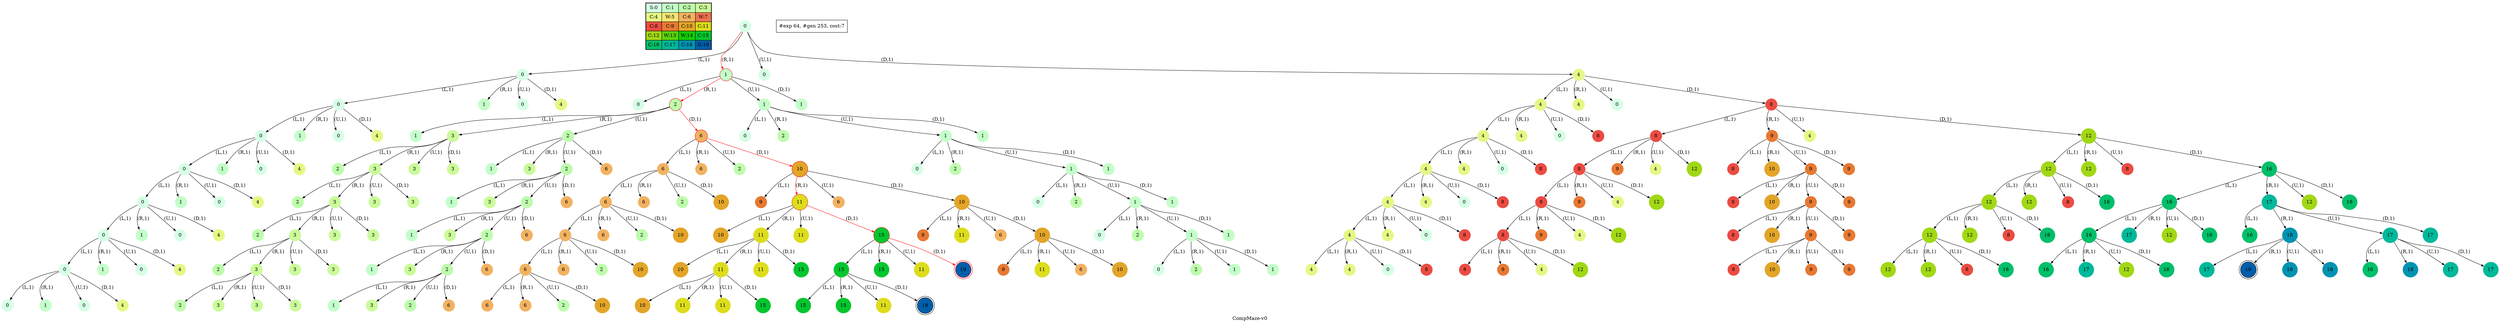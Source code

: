 digraph CompMaze { label="CompMaze-v0"
subgraph MAP {label=Map;map [shape=plaintext label=<<table border="1" cellpadding="5" cellspacing="0" cellborder="1"><tr><td bgcolor="0.39803922 0.15947579 0.99679532 1.        ">S:0</td><td bgcolor="0.35098039 0.23194764 0.99315867 1.        ">C:1</td><td bgcolor="0.29607843 0.31486959 0.98720184 1.        ">C:2</td><td bgcolor="0.24901961 0.38410575 0.98063477 1.        ">C:3</td></tr><tr><td bgcolor="0.19411765 0.46220388 0.97128103 1.        ">C:4</td><td bgcolor="0.14705882 0.52643216 0.96182564 1.        ">W:5</td><td bgcolor="0.09215686 0.59770746 0.94913494 1.        ">C:6</td><td bgcolor="0.0372549  0.66454018 0.93467977 1.        ">W:7</td></tr><tr><td bgcolor="0.00980392 0.71791192 0.92090552 1.        ">C:8</td><td bgcolor="0.06470588 0.77520398 0.9032472  1.        ">C:9</td><td bgcolor="0.11176471 0.81974048 0.88677369 1.        ">C:10</td><td bgcolor="0.16666667 0.8660254  0.8660254  1.        ">C:11</td></tr><tr><td bgcolor="0.21372549 0.9005867  0.84695821 1.        ">C:12</td><td bgcolor="0.26862745 0.93467977 0.82325295 1.        ">W:13</td><td bgcolor="0.32352941 0.96182564 0.79801723 1.        ">W:14</td><td bgcolor="0.37058824 0.97940977 0.77520398 1.        ">C:15</td></tr><tr><td bgcolor="0.4254902  0.99315867 0.74725253 1.        ">C:16</td><td bgcolor="0.47254902 0.99907048 0.72218645 1.        ">C:17</td><td bgcolor="0.52745098 0.99907048 0.69169844 1.        ">C:18</td><td bgcolor="0.5745098  0.99315867 0.66454018 1.        ">G:19</td></tr></table>>]} 
nodesep=1 ranksep=0.5 node [shape=circle] edge [arrowsize=0.7] 
"0_0" [label=0 style=filled color=white  fillcolor="0.39803922 0.15947579 0.99679532 1.        "]; 
"0_0.0-0" [label=0 style=filled color=white  fillcolor="0.39803922 0.15947579 0.99679532 1.        "];  "0_0" -> "0_0.0-0" [label="(L,1)" ]; 
"0_0.1-1" [label=1 style=filled color=white  fillcolor="0.35098039 0.23194764 0.99315867 1.        "color=red ];   "0_0" -> "0_0.1-1" [label="(R,1)" color=red ];  
"0_0.0-2" [label=0 style=filled color=white  fillcolor="0.39803922 0.15947579 0.99679532 1.        "];  "0_0" -> "0_0.0-2" [label="(U,1)" ]; 
"0_0.4-3" [label=4 style=filled color=white  fillcolor="0.19411765 0.46220388 0.97128103 1.        "];  "0_0" -> "0_0.4-3" [label="(D,1)" ]; 
"0_0.0.0-0" [label=0 style=filled color=white  fillcolor="0.39803922 0.15947579 0.99679532 1.        "];  "0_0.0-0" -> "0_0.0.0-0" [label="(L,1)" ]; 
"0_0.0.1-1" [label=1 style=filled color=white  fillcolor="0.35098039 0.23194764 0.99315867 1.        "];  "0_0.0-0" -> "0_0.0.1-1" [label="(R,1)" ]; 
"0_0.0.0-2" [label=0 style=filled color=white  fillcolor="0.39803922 0.15947579 0.99679532 1.        "];  "0_0.0-0" -> "0_0.0.0-2" [label="(U,1)" ]; 
"0_0.0.4-3" [label=4 style=filled color=white  fillcolor="0.19411765 0.46220388 0.97128103 1.        "];  "0_0.0-0" -> "0_0.0.4-3" [label="(D,1)" ]; 
"0_0.1.0-0" [label=0 style=filled color=white  fillcolor="0.39803922 0.15947579 0.99679532 1.        "];  "0_0.1-1" -> "0_0.1.0-0" [label="(L,1)" ]; 
"0_0.1.2-1" [label=2 style=filled color=white  fillcolor="0.29607843 0.31486959 0.98720184 1.        "color=red ];   "0_0.1-1" -> "0_0.1.2-1" [label="(R,1)" color=red ];  
"0_0.1.1-2" [label=1 style=filled color=white  fillcolor="0.35098039 0.23194764 0.99315867 1.        "];  "0_0.1-1" -> "0_0.1.1-2" [label="(U,1)" ]; 
"0_0.1.1-3" [label=1 style=filled color=white  fillcolor="0.35098039 0.23194764 0.99315867 1.        "];  "0_0.1-1" -> "0_0.1.1-3" [label="(D,1)" ]; 
"0_0.4.4-0" [label=4 style=filled color=white  fillcolor="0.19411765 0.46220388 0.97128103 1.        "];  "0_0.4-3" -> "0_0.4.4-0" [label="(L,1)" ]; 
"0_0.4.4-1" [label=4 style=filled color=white  fillcolor="0.19411765 0.46220388 0.97128103 1.        "];  "0_0.4-3" -> "0_0.4.4-1" [label="(R,1)" ]; 
"0_0.4.0-2" [label=0 style=filled color=white  fillcolor="0.39803922 0.15947579 0.99679532 1.        "];  "0_0.4-3" -> "0_0.4.0-2" [label="(U,1)" ]; 
"0_0.4.8-3" [label=8 style=filled color=white  fillcolor="0.00980392 0.71791192 0.92090552 1.        "];  "0_0.4-3" -> "0_0.4.8-3" [label="(D,1)" ]; 
"0_0.0.0.0-0" [label=0 style=filled color=white  fillcolor="0.39803922 0.15947579 0.99679532 1.        "];  "0_0.0.0-0" -> "0_0.0.0.0-0" [label="(L,1)" ]; 
"0_0.0.0.1-1" [label=1 style=filled color=white  fillcolor="0.35098039 0.23194764 0.99315867 1.        "];  "0_0.0.0-0" -> "0_0.0.0.1-1" [label="(R,1)" ]; 
"0_0.0.0.0-2" [label=0 style=filled color=white  fillcolor="0.39803922 0.15947579 0.99679532 1.        "];  "0_0.0.0-0" -> "0_0.0.0.0-2" [label="(U,1)" ]; 
"0_0.0.0.4-3" [label=4 style=filled color=white  fillcolor="0.19411765 0.46220388 0.97128103 1.        "];  "0_0.0.0-0" -> "0_0.0.0.4-3" [label="(D,1)" ]; 
"0_0.1.2.1-0" [label=1 style=filled color=white  fillcolor="0.35098039 0.23194764 0.99315867 1.        "];  "0_0.1.2-1" -> "0_0.1.2.1-0" [label="(L,1)" ]; 
"0_0.1.2.3-1" [label=3 style=filled color=white  fillcolor="0.24901961 0.38410575 0.98063477 1.        "];  "0_0.1.2-1" -> "0_0.1.2.3-1" [label="(R,1)" ]; 
"0_0.1.2.2-2" [label=2 style=filled color=white  fillcolor="0.29607843 0.31486959 0.98720184 1.        "];  "0_0.1.2-1" -> "0_0.1.2.2-2" [label="(U,1)" ]; 
"0_0.1.2.6-3" [label=6 style=filled color=white  fillcolor="0.09215686 0.59770746 0.94913494 1.        "color=red ];   "0_0.1.2-1" -> "0_0.1.2.6-3" [label="(D,1)" color=red ];  
"0_0.1.1.0-0" [label=0 style=filled color=white  fillcolor="0.39803922 0.15947579 0.99679532 1.        "];  "0_0.1.1-2" -> "0_0.1.1.0-0" [label="(L,1)" ]; 
"0_0.1.1.2-1" [label=2 style=filled color=white  fillcolor="0.29607843 0.31486959 0.98720184 1.        "];  "0_0.1.1-2" -> "0_0.1.1.2-1" [label="(R,1)" ]; 
"0_0.1.1.1-2" [label=1 style=filled color=white  fillcolor="0.35098039 0.23194764 0.99315867 1.        "];  "0_0.1.1-2" -> "0_0.1.1.1-2" [label="(U,1)" ]; 
"0_0.1.1.1-3" [label=1 style=filled color=white  fillcolor="0.35098039 0.23194764 0.99315867 1.        "];  "0_0.1.1-2" -> "0_0.1.1.1-3" [label="(D,1)" ]; 
"0_0.4.4.4-0" [label=4 style=filled color=white  fillcolor="0.19411765 0.46220388 0.97128103 1.        "];  "0_0.4.4-0" -> "0_0.4.4.4-0" [label="(L,1)" ]; 
"0_0.4.4.4-1" [label=4 style=filled color=white  fillcolor="0.19411765 0.46220388 0.97128103 1.        "];  "0_0.4.4-0" -> "0_0.4.4.4-1" [label="(R,1)" ]; 
"0_0.4.4.0-2" [label=0 style=filled color=white  fillcolor="0.39803922 0.15947579 0.99679532 1.        "];  "0_0.4.4-0" -> "0_0.4.4.0-2" [label="(U,1)" ]; 
"0_0.4.4.8-3" [label=8 style=filled color=white  fillcolor="0.00980392 0.71791192 0.92090552 1.        "];  "0_0.4.4-0" -> "0_0.4.4.8-3" [label="(D,1)" ]; 
"0_0.4.8.8-0" [label=8 style=filled color=white  fillcolor="0.00980392 0.71791192 0.92090552 1.        "];  "0_0.4.8-3" -> "0_0.4.8.8-0" [label="(L,1)" ]; 
"0_0.4.8.9-1" [label=9 style=filled color=white  fillcolor="0.06470588 0.77520398 0.9032472  1.        "];  "0_0.4.8-3" -> "0_0.4.8.9-1" [label="(R,1)" ]; 
"0_0.4.8.4-2" [label=4 style=filled color=white  fillcolor="0.19411765 0.46220388 0.97128103 1.        "];  "0_0.4.8-3" -> "0_0.4.8.4-2" [label="(U,1)" ]; 
"0_0.4.8.12-3" [label=12 style=filled color=white  fillcolor="0.21372549 0.9005867  0.84695821 1.        "];  "0_0.4.8-3" -> "0_0.4.8.12-3" [label="(D,1)" ]; 
"0_0.0.0.0.0-0" [label=0 style=filled color=white  fillcolor="0.39803922 0.15947579 0.99679532 1.        "];  "0_0.0.0.0-0" -> "0_0.0.0.0.0-0" [label="(L,1)" ]; 
"0_0.0.0.0.1-1" [label=1 style=filled color=white  fillcolor="0.35098039 0.23194764 0.99315867 1.        "];  "0_0.0.0.0-0" -> "0_0.0.0.0.1-1" [label="(R,1)" ]; 
"0_0.0.0.0.0-2" [label=0 style=filled color=white  fillcolor="0.39803922 0.15947579 0.99679532 1.        "];  "0_0.0.0.0-0" -> "0_0.0.0.0.0-2" [label="(U,1)" ]; 
"0_0.0.0.0.4-3" [label=4 style=filled color=white  fillcolor="0.19411765 0.46220388 0.97128103 1.        "];  "0_0.0.0.0-0" -> "0_0.0.0.0.4-3" [label="(D,1)" ]; 
"0_0.1.2.3.2-0" [label=2 style=filled color=white  fillcolor="0.29607843 0.31486959 0.98720184 1.        "];  "0_0.1.2.3-1" -> "0_0.1.2.3.2-0" [label="(L,1)" ]; 
"0_0.1.2.3.3-1" [label=3 style=filled color=white  fillcolor="0.24901961 0.38410575 0.98063477 1.        "];  "0_0.1.2.3-1" -> "0_0.1.2.3.3-1" [label="(R,1)" ]; 
"0_0.1.2.3.3-2" [label=3 style=filled color=white  fillcolor="0.24901961 0.38410575 0.98063477 1.        "];  "0_0.1.2.3-1" -> "0_0.1.2.3.3-2" [label="(U,1)" ]; 
"0_0.1.2.3.3-3" [label=3 style=filled color=white  fillcolor="0.24901961 0.38410575 0.98063477 1.        "];  "0_0.1.2.3-1" -> "0_0.1.2.3.3-3" [label="(D,1)" ]; 
"0_0.1.2.2.1-0" [label=1 style=filled color=white  fillcolor="0.35098039 0.23194764 0.99315867 1.        "];  "0_0.1.2.2-2" -> "0_0.1.2.2.1-0" [label="(L,1)" ]; 
"0_0.1.2.2.3-1" [label=3 style=filled color=white  fillcolor="0.24901961 0.38410575 0.98063477 1.        "];  "0_0.1.2.2-2" -> "0_0.1.2.2.3-1" [label="(R,1)" ]; 
"0_0.1.2.2.2-2" [label=2 style=filled color=white  fillcolor="0.29607843 0.31486959 0.98720184 1.        "];  "0_0.1.2.2-2" -> "0_0.1.2.2.2-2" [label="(U,1)" ]; 
"0_0.1.2.2.6-3" [label=6 style=filled color=white  fillcolor="0.09215686 0.59770746 0.94913494 1.        "];  "0_0.1.2.2-2" -> "0_0.1.2.2.6-3" [label="(D,1)" ]; 
"0_0.1.2.6.6-0" [label=6 style=filled color=white  fillcolor="0.09215686 0.59770746 0.94913494 1.        "];  "0_0.1.2.6-3" -> "0_0.1.2.6.6-0" [label="(L,1)" ]; 
"0_0.1.2.6.6-1" [label=6 style=filled color=white  fillcolor="0.09215686 0.59770746 0.94913494 1.        "];  "0_0.1.2.6-3" -> "0_0.1.2.6.6-1" [label="(R,1)" ]; 
"0_0.1.2.6.2-2" [label=2 style=filled color=white  fillcolor="0.29607843 0.31486959 0.98720184 1.        "];  "0_0.1.2.6-3" -> "0_0.1.2.6.2-2" [label="(U,1)" ]; 
"0_0.1.2.6.10-3" [label=10 style=filled color=white  fillcolor="0.11176471 0.81974048 0.88677369 1.        "color=red ];   "0_0.1.2.6-3" -> "0_0.1.2.6.10-3" [label="(D,1)" color=red ];  
"0_0.1.1.1.0-0" [label=0 style=filled color=white  fillcolor="0.39803922 0.15947579 0.99679532 1.        "];  "0_0.1.1.1-2" -> "0_0.1.1.1.0-0" [label="(L,1)" ]; 
"0_0.1.1.1.2-1" [label=2 style=filled color=white  fillcolor="0.29607843 0.31486959 0.98720184 1.        "];  "0_0.1.1.1-2" -> "0_0.1.1.1.2-1" [label="(R,1)" ]; 
"0_0.1.1.1.1-2" [label=1 style=filled color=white  fillcolor="0.35098039 0.23194764 0.99315867 1.        "];  "0_0.1.1.1-2" -> "0_0.1.1.1.1-2" [label="(U,1)" ]; 
"0_0.1.1.1.1-3" [label=1 style=filled color=white  fillcolor="0.35098039 0.23194764 0.99315867 1.        "];  "0_0.1.1.1-2" -> "0_0.1.1.1.1-3" [label="(D,1)" ]; 
"0_0.4.4.4.4-0" [label=4 style=filled color=white  fillcolor="0.19411765 0.46220388 0.97128103 1.        "];  "0_0.4.4.4-0" -> "0_0.4.4.4.4-0" [label="(L,1)" ]; 
"0_0.4.4.4.4-1" [label=4 style=filled color=white  fillcolor="0.19411765 0.46220388 0.97128103 1.        "];  "0_0.4.4.4-0" -> "0_0.4.4.4.4-1" [label="(R,1)" ]; 
"0_0.4.4.4.0-2" [label=0 style=filled color=white  fillcolor="0.39803922 0.15947579 0.99679532 1.        "];  "0_0.4.4.4-0" -> "0_0.4.4.4.0-2" [label="(U,1)" ]; 
"0_0.4.4.4.8-3" [label=8 style=filled color=white  fillcolor="0.00980392 0.71791192 0.92090552 1.        "];  "0_0.4.4.4-0" -> "0_0.4.4.4.8-3" [label="(D,1)" ]; 
"0_0.4.8.8.8-0" [label=8 style=filled color=white  fillcolor="0.00980392 0.71791192 0.92090552 1.        "];  "0_0.4.8.8-0" -> "0_0.4.8.8.8-0" [label="(L,1)" ]; 
"0_0.4.8.8.9-1" [label=9 style=filled color=white  fillcolor="0.06470588 0.77520398 0.9032472  1.        "];  "0_0.4.8.8-0" -> "0_0.4.8.8.9-1" [label="(R,1)" ]; 
"0_0.4.8.8.4-2" [label=4 style=filled color=white  fillcolor="0.19411765 0.46220388 0.97128103 1.        "];  "0_0.4.8.8-0" -> "0_0.4.8.8.4-2" [label="(U,1)" ]; 
"0_0.4.8.8.12-3" [label=12 style=filled color=white  fillcolor="0.21372549 0.9005867  0.84695821 1.        "];  "0_0.4.8.8-0" -> "0_0.4.8.8.12-3" [label="(D,1)" ]; 
"0_0.4.8.9.8-0" [label=8 style=filled color=white  fillcolor="0.00980392 0.71791192 0.92090552 1.        "];  "0_0.4.8.9-1" -> "0_0.4.8.9.8-0" [label="(L,1)" ]; 
"0_0.4.8.9.10-1" [label=10 style=filled color=white  fillcolor="0.11176471 0.81974048 0.88677369 1.        "];  "0_0.4.8.9-1" -> "0_0.4.8.9.10-1" [label="(R,1)" ]; 
"0_0.4.8.9.9-2" [label=9 style=filled color=white  fillcolor="0.06470588 0.77520398 0.9032472  1.        "];  "0_0.4.8.9-1" -> "0_0.4.8.9.9-2" [label="(U,1)" ]; 
"0_0.4.8.9.9-3" [label=9 style=filled color=white  fillcolor="0.06470588 0.77520398 0.9032472  1.        "];  "0_0.4.8.9-1" -> "0_0.4.8.9.9-3" [label="(D,1)" ]; 
"0_0.4.8.12.12-0" [label=12 style=filled color=white  fillcolor="0.21372549 0.9005867  0.84695821 1.        "];  "0_0.4.8.12-3" -> "0_0.4.8.12.12-0" [label="(L,1)" ]; 
"0_0.4.8.12.12-1" [label=12 style=filled color=white  fillcolor="0.21372549 0.9005867  0.84695821 1.        "];  "0_0.4.8.12-3" -> "0_0.4.8.12.12-1" [label="(R,1)" ]; 
"0_0.4.8.12.8-2" [label=8 style=filled color=white  fillcolor="0.00980392 0.71791192 0.92090552 1.        "];  "0_0.4.8.12-3" -> "0_0.4.8.12.8-2" [label="(U,1)" ]; 
"0_0.4.8.12.16-3" [label=16 style=filled color=white  fillcolor="0.4254902  0.99315867 0.74725253 1.        "];  "0_0.4.8.12-3" -> "0_0.4.8.12.16-3" [label="(D,1)" ]; 
"0_0.0.0.0.0.0-0" [label=0 style=filled color=white  fillcolor="0.39803922 0.15947579 0.99679532 1.        "];  "0_0.0.0.0.0-0" -> "0_0.0.0.0.0.0-0" [label="(L,1)" ]; 
"0_0.0.0.0.0.1-1" [label=1 style=filled color=white  fillcolor="0.35098039 0.23194764 0.99315867 1.        "];  "0_0.0.0.0.0-0" -> "0_0.0.0.0.0.1-1" [label="(R,1)" ]; 
"0_0.0.0.0.0.0-2" [label=0 style=filled color=white  fillcolor="0.39803922 0.15947579 0.99679532 1.        "];  "0_0.0.0.0.0-0" -> "0_0.0.0.0.0.0-2" [label="(U,1)" ]; 
"0_0.0.0.0.0.4-3" [label=4 style=filled color=white  fillcolor="0.19411765 0.46220388 0.97128103 1.        "];  "0_0.0.0.0.0-0" -> "0_0.0.0.0.0.4-3" [label="(D,1)" ]; 
"0_0.1.2.3.3.2-0" [label=2 style=filled color=white  fillcolor="0.29607843 0.31486959 0.98720184 1.        "];  "0_0.1.2.3.3-1" -> "0_0.1.2.3.3.2-0" [label="(L,1)" ]; 
"0_0.1.2.3.3.3-1" [label=3 style=filled color=white  fillcolor="0.24901961 0.38410575 0.98063477 1.        "];  "0_0.1.2.3.3-1" -> "0_0.1.2.3.3.3-1" [label="(R,1)" ]; 
"0_0.1.2.3.3.3-2" [label=3 style=filled color=white  fillcolor="0.24901961 0.38410575 0.98063477 1.        "];  "0_0.1.2.3.3-1" -> "0_0.1.2.3.3.3-2" [label="(U,1)" ]; 
"0_0.1.2.3.3.3-3" [label=3 style=filled color=white  fillcolor="0.24901961 0.38410575 0.98063477 1.        "];  "0_0.1.2.3.3-1" -> "0_0.1.2.3.3.3-3" [label="(D,1)" ]; 
"0_0.1.2.2.2.1-0" [label=1 style=filled color=white  fillcolor="0.35098039 0.23194764 0.99315867 1.        "];  "0_0.1.2.2.2-2" -> "0_0.1.2.2.2.1-0" [label="(L,1)" ]; 
"0_0.1.2.2.2.3-1" [label=3 style=filled color=white  fillcolor="0.24901961 0.38410575 0.98063477 1.        "];  "0_0.1.2.2.2-2" -> "0_0.1.2.2.2.3-1" [label="(R,1)" ]; 
"0_0.1.2.2.2.2-2" [label=2 style=filled color=white  fillcolor="0.29607843 0.31486959 0.98720184 1.        "];  "0_0.1.2.2.2-2" -> "0_0.1.2.2.2.2-2" [label="(U,1)" ]; 
"0_0.1.2.2.2.6-3" [label=6 style=filled color=white  fillcolor="0.09215686 0.59770746 0.94913494 1.        "];  "0_0.1.2.2.2-2" -> "0_0.1.2.2.2.6-3" [label="(D,1)" ]; 
"0_0.1.2.6.6.6-0" [label=6 style=filled color=white  fillcolor="0.09215686 0.59770746 0.94913494 1.        "];  "0_0.1.2.6.6-0" -> "0_0.1.2.6.6.6-0" [label="(L,1)" ]; 
"0_0.1.2.6.6.6-1" [label=6 style=filled color=white  fillcolor="0.09215686 0.59770746 0.94913494 1.        "];  "0_0.1.2.6.6-0" -> "0_0.1.2.6.6.6-1" [label="(R,1)" ]; 
"0_0.1.2.6.6.2-2" [label=2 style=filled color=white  fillcolor="0.29607843 0.31486959 0.98720184 1.        "];  "0_0.1.2.6.6-0" -> "0_0.1.2.6.6.2-2" [label="(U,1)" ]; 
"0_0.1.2.6.6.10-3" [label=10 style=filled color=white  fillcolor="0.11176471 0.81974048 0.88677369 1.        "];  "0_0.1.2.6.6-0" -> "0_0.1.2.6.6.10-3" [label="(D,1)" ]; 
"0_0.1.2.6.10.9-0" [label=9 style=filled color=white  fillcolor="0.06470588 0.77520398 0.9032472  1.        "];  "0_0.1.2.6.10-3" -> "0_0.1.2.6.10.9-0" [label="(L,1)" ]; 
"0_0.1.2.6.10.11-1" [label=11 style=filled color=white  fillcolor="0.16666667 0.8660254  0.8660254  1.        "color=red ];   "0_0.1.2.6.10-3" -> "0_0.1.2.6.10.11-1" [label="(R,1)" color=red ];  
"0_0.1.2.6.10.6-2" [label=6 style=filled color=white  fillcolor="0.09215686 0.59770746 0.94913494 1.        "];  "0_0.1.2.6.10-3" -> "0_0.1.2.6.10.6-2" [label="(U,1)" ]; 
"0_0.1.2.6.10.10-3" [label=10 style=filled color=white  fillcolor="0.11176471 0.81974048 0.88677369 1.        "];  "0_0.1.2.6.10-3" -> "0_0.1.2.6.10.10-3" [label="(D,1)" ]; 
"0_0.1.1.1.1.0-0" [label=0 style=filled color=white  fillcolor="0.39803922 0.15947579 0.99679532 1.        "];  "0_0.1.1.1.1-2" -> "0_0.1.1.1.1.0-0" [label="(L,1)" ]; 
"0_0.1.1.1.1.2-1" [label=2 style=filled color=white  fillcolor="0.29607843 0.31486959 0.98720184 1.        "];  "0_0.1.1.1.1-2" -> "0_0.1.1.1.1.2-1" [label="(R,1)" ]; 
"0_0.1.1.1.1.1-2" [label=1 style=filled color=white  fillcolor="0.35098039 0.23194764 0.99315867 1.        "];  "0_0.1.1.1.1-2" -> "0_0.1.1.1.1.1-2" [label="(U,1)" ]; 
"0_0.1.1.1.1.1-3" [label=1 style=filled color=white  fillcolor="0.35098039 0.23194764 0.99315867 1.        "];  "0_0.1.1.1.1-2" -> "0_0.1.1.1.1.1-3" [label="(D,1)" ]; 
"0_0.4.4.4.4.4-0" [label=4 style=filled color=white  fillcolor="0.19411765 0.46220388 0.97128103 1.        "];  "0_0.4.4.4.4-0" -> "0_0.4.4.4.4.4-0" [label="(L,1)" ]; 
"0_0.4.4.4.4.4-1" [label=4 style=filled color=white  fillcolor="0.19411765 0.46220388 0.97128103 1.        "];  "0_0.4.4.4.4-0" -> "0_0.4.4.4.4.4-1" [label="(R,1)" ]; 
"0_0.4.4.4.4.0-2" [label=0 style=filled color=white  fillcolor="0.39803922 0.15947579 0.99679532 1.        "];  "0_0.4.4.4.4-0" -> "0_0.4.4.4.4.0-2" [label="(U,1)" ]; 
"0_0.4.4.4.4.8-3" [label=8 style=filled color=white  fillcolor="0.00980392 0.71791192 0.92090552 1.        "];  "0_0.4.4.4.4-0" -> "0_0.4.4.4.4.8-3" [label="(D,1)" ]; 
"0_0.4.8.8.8.8-0" [label=8 style=filled color=white  fillcolor="0.00980392 0.71791192 0.92090552 1.        "];  "0_0.4.8.8.8-0" -> "0_0.4.8.8.8.8-0" [label="(L,1)" ]; 
"0_0.4.8.8.8.9-1" [label=9 style=filled color=white  fillcolor="0.06470588 0.77520398 0.9032472  1.        "];  "0_0.4.8.8.8-0" -> "0_0.4.8.8.8.9-1" [label="(R,1)" ]; 
"0_0.4.8.8.8.4-2" [label=4 style=filled color=white  fillcolor="0.19411765 0.46220388 0.97128103 1.        "];  "0_0.4.8.8.8-0" -> "0_0.4.8.8.8.4-2" [label="(U,1)" ]; 
"0_0.4.8.8.8.12-3" [label=12 style=filled color=white  fillcolor="0.21372549 0.9005867  0.84695821 1.        "];  "0_0.4.8.8.8-0" -> "0_0.4.8.8.8.12-3" [label="(D,1)" ]; 
"0_0.4.8.9.9.8-0" [label=8 style=filled color=white  fillcolor="0.00980392 0.71791192 0.92090552 1.        "];  "0_0.4.8.9.9-2" -> "0_0.4.8.9.9.8-0" [label="(L,1)" ]; 
"0_0.4.8.9.9.10-1" [label=10 style=filled color=white  fillcolor="0.11176471 0.81974048 0.88677369 1.        "];  "0_0.4.8.9.9-2" -> "0_0.4.8.9.9.10-1" [label="(R,1)" ]; 
"0_0.4.8.9.9.9-2" [label=9 style=filled color=white  fillcolor="0.06470588 0.77520398 0.9032472  1.        "];  "0_0.4.8.9.9-2" -> "0_0.4.8.9.9.9-2" [label="(U,1)" ]; 
"0_0.4.8.9.9.9-3" [label=9 style=filled color=white  fillcolor="0.06470588 0.77520398 0.9032472  1.        "];  "0_0.4.8.9.9-2" -> "0_0.4.8.9.9.9-3" [label="(D,1)" ]; 
"0_0.4.8.12.12.12-0" [label=12 style=filled color=white  fillcolor="0.21372549 0.9005867  0.84695821 1.        "];  "0_0.4.8.12.12-0" -> "0_0.4.8.12.12.12-0" [label="(L,1)" ]; 
"0_0.4.8.12.12.12-1" [label=12 style=filled color=white  fillcolor="0.21372549 0.9005867  0.84695821 1.        "];  "0_0.4.8.12.12-0" -> "0_0.4.8.12.12.12-1" [label="(R,1)" ]; 
"0_0.4.8.12.12.8-2" [label=8 style=filled color=white  fillcolor="0.00980392 0.71791192 0.92090552 1.        "];  "0_0.4.8.12.12-0" -> "0_0.4.8.12.12.8-2" [label="(U,1)" ]; 
"0_0.4.8.12.12.16-3" [label=16 style=filled color=white  fillcolor="0.4254902  0.99315867 0.74725253 1.        "];  "0_0.4.8.12.12-0" -> "0_0.4.8.12.12.16-3" [label="(D,1)" ]; 
"0_0.4.8.12.16.16-0" [label=16 style=filled color=white  fillcolor="0.4254902  0.99315867 0.74725253 1.        "];  "0_0.4.8.12.16-3" -> "0_0.4.8.12.16.16-0" [label="(L,1)" ]; 
"0_0.4.8.12.16.17-1" [label=17 style=filled color=white  fillcolor="0.47254902 0.99907048 0.72218645 1.        "];  "0_0.4.8.12.16-3" -> "0_0.4.8.12.16.17-1" [label="(R,1)" ]; 
"0_0.4.8.12.16.12-2" [label=12 style=filled color=white  fillcolor="0.21372549 0.9005867  0.84695821 1.        "];  "0_0.4.8.12.16-3" -> "0_0.4.8.12.16.12-2" [label="(U,1)" ]; 
"0_0.4.8.12.16.16-3" [label=16 style=filled color=white  fillcolor="0.4254902  0.99315867 0.74725253 1.        "];  "0_0.4.8.12.16-3" -> "0_0.4.8.12.16.16-3" [label="(D,1)" ]; 
"0_0.0.0.0.0.0.0-0" [label=0 style=filled color=white  fillcolor="0.39803922 0.15947579 0.99679532 1.        "];  "0_0.0.0.0.0.0-0" -> "0_0.0.0.0.0.0.0-0" [label="(L,1)" ]; 
"0_0.0.0.0.0.0.1-1" [label=1 style=filled color=white  fillcolor="0.35098039 0.23194764 0.99315867 1.        "];  "0_0.0.0.0.0.0-0" -> "0_0.0.0.0.0.0.1-1" [label="(R,1)" ]; 
"0_0.0.0.0.0.0.0-2" [label=0 style=filled color=white  fillcolor="0.39803922 0.15947579 0.99679532 1.        "];  "0_0.0.0.0.0.0-0" -> "0_0.0.0.0.0.0.0-2" [label="(U,1)" ]; 
"0_0.0.0.0.0.0.4-3" [label=4 style=filled color=white  fillcolor="0.19411765 0.46220388 0.97128103 1.        "];  "0_0.0.0.0.0.0-0" -> "0_0.0.0.0.0.0.4-3" [label="(D,1)" ]; 
"0_0.1.2.3.3.3.2-0" [label=2 style=filled color=white  fillcolor="0.29607843 0.31486959 0.98720184 1.        "];  "0_0.1.2.3.3.3-1" -> "0_0.1.2.3.3.3.2-0" [label="(L,1)" ]; 
"0_0.1.2.3.3.3.3-1" [label=3 style=filled color=white  fillcolor="0.24901961 0.38410575 0.98063477 1.        "];  "0_0.1.2.3.3.3-1" -> "0_0.1.2.3.3.3.3-1" [label="(R,1)" ]; 
"0_0.1.2.3.3.3.3-2" [label=3 style=filled color=white  fillcolor="0.24901961 0.38410575 0.98063477 1.        "];  "0_0.1.2.3.3.3-1" -> "0_0.1.2.3.3.3.3-2" [label="(U,1)" ]; 
"0_0.1.2.3.3.3.3-3" [label=3 style=filled color=white  fillcolor="0.24901961 0.38410575 0.98063477 1.        "];  "0_0.1.2.3.3.3-1" -> "0_0.1.2.3.3.3.3-3" [label="(D,1)" ]; 
"0_0.1.2.2.2.2.1-0" [label=1 style=filled color=white  fillcolor="0.35098039 0.23194764 0.99315867 1.        "];  "0_0.1.2.2.2.2-2" -> "0_0.1.2.2.2.2.1-0" [label="(L,1)" ]; 
"0_0.1.2.2.2.2.3-1" [label=3 style=filled color=white  fillcolor="0.24901961 0.38410575 0.98063477 1.        "];  "0_0.1.2.2.2.2-2" -> "0_0.1.2.2.2.2.3-1" [label="(R,1)" ]; 
"0_0.1.2.2.2.2.2-2" [label=2 style=filled color=white  fillcolor="0.29607843 0.31486959 0.98720184 1.        "];  "0_0.1.2.2.2.2-2" -> "0_0.1.2.2.2.2.2-2" [label="(U,1)" ]; 
"0_0.1.2.2.2.2.6-3" [label=6 style=filled color=white  fillcolor="0.09215686 0.59770746 0.94913494 1.        "];  "0_0.1.2.2.2.2-2" -> "0_0.1.2.2.2.2.6-3" [label="(D,1)" ]; 
"0_0.1.2.6.6.6.6-0" [label=6 style=filled color=white  fillcolor="0.09215686 0.59770746 0.94913494 1.        "];  "0_0.1.2.6.6.6-0" -> "0_0.1.2.6.6.6.6-0" [label="(L,1)" ]; 
"0_0.1.2.6.6.6.6-1" [label=6 style=filled color=white  fillcolor="0.09215686 0.59770746 0.94913494 1.        "];  "0_0.1.2.6.6.6-0" -> "0_0.1.2.6.6.6.6-1" [label="(R,1)" ]; 
"0_0.1.2.6.6.6.2-2" [label=2 style=filled color=white  fillcolor="0.29607843 0.31486959 0.98720184 1.        "];  "0_0.1.2.6.6.6-0" -> "0_0.1.2.6.6.6.2-2" [label="(U,1)" ]; 
"0_0.1.2.6.6.6.10-3" [label=10 style=filled color=white  fillcolor="0.11176471 0.81974048 0.88677369 1.        "];  "0_0.1.2.6.6.6-0" -> "0_0.1.2.6.6.6.10-3" [label="(D,1)" ]; 
"0_0.1.2.6.10.11.10-0" [label=10 style=filled color=white  fillcolor="0.11176471 0.81974048 0.88677369 1.        "];  "0_0.1.2.6.10.11-1" -> "0_0.1.2.6.10.11.10-0" [label="(L,1)" ]; 
"0_0.1.2.6.10.11.11-1" [label=11 style=filled color=white  fillcolor="0.16666667 0.8660254  0.8660254  1.        "];  "0_0.1.2.6.10.11-1" -> "0_0.1.2.6.10.11.11-1" [label="(R,1)" ]; 
"0_0.1.2.6.10.11.11-2" [label=11 style=filled color=white  fillcolor="0.16666667 0.8660254  0.8660254  1.        "];  "0_0.1.2.6.10.11-1" -> "0_0.1.2.6.10.11.11-2" [label="(U,1)" ]; 
"0_0.1.2.6.10.11.15-3" [label=15 style=filled color=white  fillcolor="0.37058824 0.97940977 0.77520398 1.        "color=red ];   "0_0.1.2.6.10.11-1" -> "0_0.1.2.6.10.11.15-3" [label="(D,1)" color=red ];  
"0_0.1.2.6.10.10.9-0" [label=9 style=filled color=white  fillcolor="0.06470588 0.77520398 0.9032472  1.        "];  "0_0.1.2.6.10.10-3" -> "0_0.1.2.6.10.10.9-0" [label="(L,1)" ]; 
"0_0.1.2.6.10.10.11-1" [label=11 style=filled color=white  fillcolor="0.16666667 0.8660254  0.8660254  1.        "];  "0_0.1.2.6.10.10-3" -> "0_0.1.2.6.10.10.11-1" [label="(R,1)" ]; 
"0_0.1.2.6.10.10.6-2" [label=6 style=filled color=white  fillcolor="0.09215686 0.59770746 0.94913494 1.        "];  "0_0.1.2.6.10.10-3" -> "0_0.1.2.6.10.10.6-2" [label="(U,1)" ]; 
"0_0.1.2.6.10.10.10-3" [label=10 style=filled color=white  fillcolor="0.11176471 0.81974048 0.88677369 1.        "];  "0_0.1.2.6.10.10-3" -> "0_0.1.2.6.10.10.10-3" [label="(D,1)" ]; 
"0_0.1.1.1.1.1.0-0" [label=0 style=filled color=white  fillcolor="0.39803922 0.15947579 0.99679532 1.        "];  "0_0.1.1.1.1.1-2" -> "0_0.1.1.1.1.1.0-0" [label="(L,1)" ]; 
"0_0.1.1.1.1.1.2-1" [label=2 style=filled color=white  fillcolor="0.29607843 0.31486959 0.98720184 1.        "];  "0_0.1.1.1.1.1-2" -> "0_0.1.1.1.1.1.2-1" [label="(R,1)" ]; 
"0_0.1.1.1.1.1.1-2" [label=1 style=filled color=white  fillcolor="0.35098039 0.23194764 0.99315867 1.        "];  "0_0.1.1.1.1.1-2" -> "0_0.1.1.1.1.1.1-2" [label="(U,1)" ]; 
"0_0.1.1.1.1.1.1-3" [label=1 style=filled color=white  fillcolor="0.35098039 0.23194764 0.99315867 1.        "];  "0_0.1.1.1.1.1-2" -> "0_0.1.1.1.1.1.1-3" [label="(D,1)" ]; 
"0_0.4.4.4.4.4.4-0" [label=4 style=filled color=white  fillcolor="0.19411765 0.46220388 0.97128103 1.        "];  "0_0.4.4.4.4.4-0" -> "0_0.4.4.4.4.4.4-0" [label="(L,1)" ]; 
"0_0.4.4.4.4.4.4-1" [label=4 style=filled color=white  fillcolor="0.19411765 0.46220388 0.97128103 1.        "];  "0_0.4.4.4.4.4-0" -> "0_0.4.4.4.4.4.4-1" [label="(R,1)" ]; 
"0_0.4.4.4.4.4.0-2" [label=0 style=filled color=white  fillcolor="0.39803922 0.15947579 0.99679532 1.        "];  "0_0.4.4.4.4.4-0" -> "0_0.4.4.4.4.4.0-2" [label="(U,1)" ]; 
"0_0.4.4.4.4.4.8-3" [label=8 style=filled color=white  fillcolor="0.00980392 0.71791192 0.92090552 1.        "];  "0_0.4.4.4.4.4-0" -> "0_0.4.4.4.4.4.8-3" [label="(D,1)" ]; 
"0_0.4.8.8.8.8.8-0" [label=8 style=filled color=white  fillcolor="0.00980392 0.71791192 0.92090552 1.        "];  "0_0.4.8.8.8.8-0" -> "0_0.4.8.8.8.8.8-0" [label="(L,1)" ]; 
"0_0.4.8.8.8.8.9-1" [label=9 style=filled color=white  fillcolor="0.06470588 0.77520398 0.9032472  1.        "];  "0_0.4.8.8.8.8-0" -> "0_0.4.8.8.8.8.9-1" [label="(R,1)" ]; 
"0_0.4.8.8.8.8.4-2" [label=4 style=filled color=white  fillcolor="0.19411765 0.46220388 0.97128103 1.        "];  "0_0.4.8.8.8.8-0" -> "0_0.4.8.8.8.8.4-2" [label="(U,1)" ]; 
"0_0.4.8.8.8.8.12-3" [label=12 style=filled color=white  fillcolor="0.21372549 0.9005867  0.84695821 1.        "];  "0_0.4.8.8.8.8-0" -> "0_0.4.8.8.8.8.12-3" [label="(D,1)" ]; 
"0_0.4.8.9.9.9.8-0" [label=8 style=filled color=white  fillcolor="0.00980392 0.71791192 0.92090552 1.        "];  "0_0.4.8.9.9.9-2" -> "0_0.4.8.9.9.9.8-0" [label="(L,1)" ]; 
"0_0.4.8.9.9.9.10-1" [label=10 style=filled color=white  fillcolor="0.11176471 0.81974048 0.88677369 1.        "];  "0_0.4.8.9.9.9-2" -> "0_0.4.8.9.9.9.10-1" [label="(R,1)" ]; 
"0_0.4.8.9.9.9.9-2" [label=9 style=filled color=white  fillcolor="0.06470588 0.77520398 0.9032472  1.        "];  "0_0.4.8.9.9.9-2" -> "0_0.4.8.9.9.9.9-2" [label="(U,1)" ]; 
"0_0.4.8.9.9.9.9-3" [label=9 style=filled color=white  fillcolor="0.06470588 0.77520398 0.9032472  1.        "];  "0_0.4.8.9.9.9-2" -> "0_0.4.8.9.9.9.9-3" [label="(D,1)" ]; 
"0_0.4.8.12.12.12.12-0" [label=12 style=filled color=white  fillcolor="0.21372549 0.9005867  0.84695821 1.        "];  "0_0.4.8.12.12.12-0" -> "0_0.4.8.12.12.12.12-0" [label="(L,1)" ]; 
"0_0.4.8.12.12.12.12-1" [label=12 style=filled color=white  fillcolor="0.21372549 0.9005867  0.84695821 1.        "];  "0_0.4.8.12.12.12-0" -> "0_0.4.8.12.12.12.12-1" [label="(R,1)" ]; 
"0_0.4.8.12.12.12.8-2" [label=8 style=filled color=white  fillcolor="0.00980392 0.71791192 0.92090552 1.        "];  "0_0.4.8.12.12.12-0" -> "0_0.4.8.12.12.12.8-2" [label="(U,1)" ]; 
"0_0.4.8.12.12.12.16-3" [label=16 style=filled color=white  fillcolor="0.4254902  0.99315867 0.74725253 1.        "];  "0_0.4.8.12.12.12-0" -> "0_0.4.8.12.12.12.16-3" [label="(D,1)" ]; 
"0_0.4.8.12.16.16.16-0" [label=16 style=filled color=white  fillcolor="0.4254902  0.99315867 0.74725253 1.        "];  "0_0.4.8.12.16.16-0" -> "0_0.4.8.12.16.16.16-0" [label="(L,1)" ]; 
"0_0.4.8.12.16.16.17-1" [label=17 style=filled color=white  fillcolor="0.47254902 0.99907048 0.72218645 1.        "];  "0_0.4.8.12.16.16-0" -> "0_0.4.8.12.16.16.17-1" [label="(R,1)" ]; 
"0_0.4.8.12.16.16.12-2" [label=12 style=filled color=white  fillcolor="0.21372549 0.9005867  0.84695821 1.        "];  "0_0.4.8.12.16.16-0" -> "0_0.4.8.12.16.16.12-2" [label="(U,1)" ]; 
"0_0.4.8.12.16.16.16-3" [label=16 style=filled color=white  fillcolor="0.4254902  0.99315867 0.74725253 1.        "];  "0_0.4.8.12.16.16-0" -> "0_0.4.8.12.16.16.16-3" [label="(D,1)" ]; 
"0_0.4.8.12.16.17.16-0" [label=16 style=filled color=white  fillcolor="0.4254902  0.99315867 0.74725253 1.        "];  "0_0.4.8.12.16.17-1" -> "0_0.4.8.12.16.17.16-0" [label="(L,1)" ]; 
"0_0.4.8.12.16.17.18-1" [label=18 style=filled color=white  fillcolor="0.52745098 0.99907048 0.69169844 1.        "];  "0_0.4.8.12.16.17-1" -> "0_0.4.8.12.16.17.18-1" [label="(R,1)" ]; 
"0_0.4.8.12.16.17.17-2" [label=17 style=filled color=white  fillcolor="0.47254902 0.99907048 0.72218645 1.        "];  "0_0.4.8.12.16.17-1" -> "0_0.4.8.12.16.17.17-2" [label="(U,1)" ]; 
"0_0.4.8.12.16.17.17-3" [label=17 style=filled color=white  fillcolor="0.47254902 0.99907048 0.72218645 1.        "];  "0_0.4.8.12.16.17-1" -> "0_0.4.8.12.16.17.17-3" [label="(D,1)" ]; 
"0_0.0.0.0.0.0.0.0-0" [label=0 style=filled color=white  fillcolor="0.39803922 0.15947579 0.99679532 1.        "];  "0_0.0.0.0.0.0.0-0" -> "0_0.0.0.0.0.0.0.0-0" [label="(L,1)" ]; 
"0_0.0.0.0.0.0.0.1-1" [label=1 style=filled color=white  fillcolor="0.35098039 0.23194764 0.99315867 1.        "];  "0_0.0.0.0.0.0.0-0" -> "0_0.0.0.0.0.0.0.1-1" [label="(R,1)" ]; 
"0_0.0.0.0.0.0.0.0-2" [label=0 style=filled color=white  fillcolor="0.39803922 0.15947579 0.99679532 1.        "];  "0_0.0.0.0.0.0.0-0" -> "0_0.0.0.0.0.0.0.0-2" [label="(U,1)" ]; 
"0_0.0.0.0.0.0.0.4-3" [label=4 style=filled color=white  fillcolor="0.19411765 0.46220388 0.97128103 1.        "];  "0_0.0.0.0.0.0.0-0" -> "0_0.0.0.0.0.0.0.4-3" [label="(D,1)" ]; 
"0_0.1.2.3.3.3.3.2-0" [label=2 style=filled color=white  fillcolor="0.29607843 0.31486959 0.98720184 1.        "];  "0_0.1.2.3.3.3.3-1" -> "0_0.1.2.3.3.3.3.2-0" [label="(L,1)" ]; 
"0_0.1.2.3.3.3.3.3-1" [label=3 style=filled color=white  fillcolor="0.24901961 0.38410575 0.98063477 1.        "];  "0_0.1.2.3.3.3.3-1" -> "0_0.1.2.3.3.3.3.3-1" [label="(R,1)" ]; 
"0_0.1.2.3.3.3.3.3-2" [label=3 style=filled color=white  fillcolor="0.24901961 0.38410575 0.98063477 1.        "];  "0_0.1.2.3.3.3.3-1" -> "0_0.1.2.3.3.3.3.3-2" [label="(U,1)" ]; 
"0_0.1.2.3.3.3.3.3-3" [label=3 style=filled color=white  fillcolor="0.24901961 0.38410575 0.98063477 1.        "];  "0_0.1.2.3.3.3.3-1" -> "0_0.1.2.3.3.3.3.3-3" [label="(D,1)" ]; 
"0_0.1.2.2.2.2.2.1-0" [label=1 style=filled color=white  fillcolor="0.35098039 0.23194764 0.99315867 1.        "];  "0_0.1.2.2.2.2.2-2" -> "0_0.1.2.2.2.2.2.1-0" [label="(L,1)" ]; 
"0_0.1.2.2.2.2.2.3-1" [label=3 style=filled color=white  fillcolor="0.24901961 0.38410575 0.98063477 1.        "];  "0_0.1.2.2.2.2.2-2" -> "0_0.1.2.2.2.2.2.3-1" [label="(R,1)" ]; 
"0_0.1.2.2.2.2.2.2-2" [label=2 style=filled color=white  fillcolor="0.29607843 0.31486959 0.98720184 1.        "];  "0_0.1.2.2.2.2.2-2" -> "0_0.1.2.2.2.2.2.2-2" [label="(U,1)" ]; 
"0_0.1.2.2.2.2.2.6-3" [label=6 style=filled color=white  fillcolor="0.09215686 0.59770746 0.94913494 1.        "];  "0_0.1.2.2.2.2.2-2" -> "0_0.1.2.2.2.2.2.6-3" [label="(D,1)" ]; 
"0_0.1.2.6.6.6.6.6-0" [label=6 style=filled color=white  fillcolor="0.09215686 0.59770746 0.94913494 1.        "];  "0_0.1.2.6.6.6.6-0" -> "0_0.1.2.6.6.6.6.6-0" [label="(L,1)" ]; 
"0_0.1.2.6.6.6.6.6-1" [label=6 style=filled color=white  fillcolor="0.09215686 0.59770746 0.94913494 1.        "];  "0_0.1.2.6.6.6.6-0" -> "0_0.1.2.6.6.6.6.6-1" [label="(R,1)" ]; 
"0_0.1.2.6.6.6.6.2-2" [label=2 style=filled color=white  fillcolor="0.29607843 0.31486959 0.98720184 1.        "];  "0_0.1.2.6.6.6.6-0" -> "0_0.1.2.6.6.6.6.2-2" [label="(U,1)" ]; 
"0_0.1.2.6.6.6.6.10-3" [label=10 style=filled color=white  fillcolor="0.11176471 0.81974048 0.88677369 1.        "];  "0_0.1.2.6.6.6.6-0" -> "0_0.1.2.6.6.6.6.10-3" [label="(D,1)" ]; 
"0_0.1.2.6.10.11.11.10-0" [label=10 style=filled color=white  fillcolor="0.11176471 0.81974048 0.88677369 1.        "];  "0_0.1.2.6.10.11.11-1" -> "0_0.1.2.6.10.11.11.10-0" [label="(L,1)" ]; 
"0_0.1.2.6.10.11.11.11-1" [label=11 style=filled color=white  fillcolor="0.16666667 0.8660254  0.8660254  1.        "];  "0_0.1.2.6.10.11.11-1" -> "0_0.1.2.6.10.11.11.11-1" [label="(R,1)" ]; 
"0_0.1.2.6.10.11.11.11-2" [label=11 style=filled color=white  fillcolor="0.16666667 0.8660254  0.8660254  1.        "];  "0_0.1.2.6.10.11.11-1" -> "0_0.1.2.6.10.11.11.11-2" [label="(U,1)" ]; 
"0_0.1.2.6.10.11.11.15-3" [label=15 style=filled color=white  fillcolor="0.37058824 0.97940977 0.77520398 1.        "];  "0_0.1.2.6.10.11.11-1" -> "0_0.1.2.6.10.11.11.15-3" [label="(D,1)" ]; 
"0_0.1.2.6.10.11.15.15-0" [label=15 style=filled color=white  fillcolor="0.37058824 0.97940977 0.77520398 1.        "];  "0_0.1.2.6.10.11.15-3" -> "0_0.1.2.6.10.11.15.15-0" [label="(L,1)" ]; 
"0_0.1.2.6.10.11.15.15-1" [label=15 style=filled color=white  fillcolor="0.37058824 0.97940977 0.77520398 1.        "];  "0_0.1.2.6.10.11.15-3" -> "0_0.1.2.6.10.11.15.15-1" [label="(R,1)" ]; 
"0_0.1.2.6.10.11.15.11-2" [label=11 style=filled color=white  fillcolor="0.16666667 0.8660254  0.8660254  1.        "];  "0_0.1.2.6.10.11.15-3" -> "0_0.1.2.6.10.11.15.11-2" [label="(U,1)" ]; 
"0_0.1.2.6.10.11.15.19-3" [label=19 style=filled color=red peripheries=2 fillcolor="0.5745098  0.99315867 0.66454018 1.        "color=red ];   "0_0.1.2.6.10.11.15-3" -> "0_0.1.2.6.10.11.15.19-3" [label="(D,1)" color=red ];  
"0_0.1.2.6.10.10.10.9-0" [label=9 style=filled color=white  fillcolor="0.06470588 0.77520398 0.9032472  1.        "];  "0_0.1.2.6.10.10.10-3" -> "0_0.1.2.6.10.10.10.9-0" [label="(L,1)" ]; 
"0_0.1.2.6.10.10.10.11-1" [label=11 style=filled color=white  fillcolor="0.16666667 0.8660254  0.8660254  1.        "];  "0_0.1.2.6.10.10.10-3" -> "0_0.1.2.6.10.10.10.11-1" [label="(R,1)" ]; 
"0_0.1.2.6.10.10.10.6-2" [label=6 style=filled color=white  fillcolor="0.09215686 0.59770746 0.94913494 1.        "];  "0_0.1.2.6.10.10.10-3" -> "0_0.1.2.6.10.10.10.6-2" [label="(U,1)" ]; 
"0_0.1.2.6.10.10.10.10-3" [label=10 style=filled color=white  fillcolor="0.11176471 0.81974048 0.88677369 1.        "];  "0_0.1.2.6.10.10.10-3" -> "0_0.1.2.6.10.10.10.10-3" [label="(D,1)" ]; 
"0_0.1.1.1.1.1.1.0-0" [label=0 style=filled color=white  fillcolor="0.39803922 0.15947579 0.99679532 1.        "];  "0_0.1.1.1.1.1.1-2" -> "0_0.1.1.1.1.1.1.0-0" [label="(L,1)" ]; 
"0_0.1.1.1.1.1.1.2-1" [label=2 style=filled color=white  fillcolor="0.29607843 0.31486959 0.98720184 1.        "];  "0_0.1.1.1.1.1.1-2" -> "0_0.1.1.1.1.1.1.2-1" [label="(R,1)" ]; 
"0_0.1.1.1.1.1.1.1-2" [label=1 style=filled color=white  fillcolor="0.35098039 0.23194764 0.99315867 1.        "];  "0_0.1.1.1.1.1.1-2" -> "0_0.1.1.1.1.1.1.1-2" [label="(U,1)" ]; 
"0_0.1.1.1.1.1.1.1-3" [label=1 style=filled color=white  fillcolor="0.35098039 0.23194764 0.99315867 1.        "];  "0_0.1.1.1.1.1.1-2" -> "0_0.1.1.1.1.1.1.1-3" [label="(D,1)" ]; 
"0_0.4.4.4.4.4.4.4-0" [label=4 style=filled color=white  fillcolor="0.19411765 0.46220388 0.97128103 1.        "];  "0_0.4.4.4.4.4.4-0" -> "0_0.4.4.4.4.4.4.4-0" [label="(L,1)" ]; 
"0_0.4.4.4.4.4.4.4-1" [label=4 style=filled color=white  fillcolor="0.19411765 0.46220388 0.97128103 1.        "];  "0_0.4.4.4.4.4.4-0" -> "0_0.4.4.4.4.4.4.4-1" [label="(R,1)" ]; 
"0_0.4.4.4.4.4.4.0-2" [label=0 style=filled color=white  fillcolor="0.39803922 0.15947579 0.99679532 1.        "];  "0_0.4.4.4.4.4.4-0" -> "0_0.4.4.4.4.4.4.0-2" [label="(U,1)" ]; 
"0_0.4.4.4.4.4.4.8-3" [label=8 style=filled color=white  fillcolor="0.00980392 0.71791192 0.92090552 1.        "];  "0_0.4.4.4.4.4.4-0" -> "0_0.4.4.4.4.4.4.8-3" [label="(D,1)" ]; 
"0_0.4.8.8.8.8.8.8-0" [label=8 style=filled color=white  fillcolor="0.00980392 0.71791192 0.92090552 1.        "];  "0_0.4.8.8.8.8.8-0" -> "0_0.4.8.8.8.8.8.8-0" [label="(L,1)" ]; 
"0_0.4.8.8.8.8.8.9-1" [label=9 style=filled color=white  fillcolor="0.06470588 0.77520398 0.9032472  1.        "];  "0_0.4.8.8.8.8.8-0" -> "0_0.4.8.8.8.8.8.9-1" [label="(R,1)" ]; 
"0_0.4.8.8.8.8.8.4-2" [label=4 style=filled color=white  fillcolor="0.19411765 0.46220388 0.97128103 1.        "];  "0_0.4.8.8.8.8.8-0" -> "0_0.4.8.8.8.8.8.4-2" [label="(U,1)" ]; 
"0_0.4.8.8.8.8.8.12-3" [label=12 style=filled color=white  fillcolor="0.21372549 0.9005867  0.84695821 1.        "];  "0_0.4.8.8.8.8.8-0" -> "0_0.4.8.8.8.8.8.12-3" [label="(D,1)" ]; 
"0_0.4.8.9.9.9.9.8-0" [label=8 style=filled color=white  fillcolor="0.00980392 0.71791192 0.92090552 1.        "];  "0_0.4.8.9.9.9.9-2" -> "0_0.4.8.9.9.9.9.8-0" [label="(L,1)" ]; 
"0_0.4.8.9.9.9.9.10-1" [label=10 style=filled color=white  fillcolor="0.11176471 0.81974048 0.88677369 1.        "];  "0_0.4.8.9.9.9.9-2" -> "0_0.4.8.9.9.9.9.10-1" [label="(R,1)" ]; 
"0_0.4.8.9.9.9.9.9-2" [label=9 style=filled color=white  fillcolor="0.06470588 0.77520398 0.9032472  1.        "];  "0_0.4.8.9.9.9.9-2" -> "0_0.4.8.9.9.9.9.9-2" [label="(U,1)" ]; 
"0_0.4.8.9.9.9.9.9-3" [label=9 style=filled color=white  fillcolor="0.06470588 0.77520398 0.9032472  1.        "];  "0_0.4.8.9.9.9.9-2" -> "0_0.4.8.9.9.9.9.9-3" [label="(D,1)" ]; 
"0_0.4.8.12.12.12.12.12-0" [label=12 style=filled color=white  fillcolor="0.21372549 0.9005867  0.84695821 1.        "];  "0_0.4.8.12.12.12.12-0" -> "0_0.4.8.12.12.12.12.12-0" [label="(L,1)" ]; 
"0_0.4.8.12.12.12.12.12-1" [label=12 style=filled color=white  fillcolor="0.21372549 0.9005867  0.84695821 1.        "];  "0_0.4.8.12.12.12.12-0" -> "0_0.4.8.12.12.12.12.12-1" [label="(R,1)" ]; 
"0_0.4.8.12.12.12.12.8-2" [label=8 style=filled color=white  fillcolor="0.00980392 0.71791192 0.92090552 1.        "];  "0_0.4.8.12.12.12.12-0" -> "0_0.4.8.12.12.12.12.8-2" [label="(U,1)" ]; 
"0_0.4.8.12.12.12.12.16-3" [label=16 style=filled color=white  fillcolor="0.4254902  0.99315867 0.74725253 1.        "];  "0_0.4.8.12.12.12.12-0" -> "0_0.4.8.12.12.12.12.16-3" [label="(D,1)" ]; 
"0_0.4.8.12.16.16.16.16-0" [label=16 style=filled color=white  fillcolor="0.4254902  0.99315867 0.74725253 1.        "];  "0_0.4.8.12.16.16.16-0" -> "0_0.4.8.12.16.16.16.16-0" [label="(L,1)" ]; 
"0_0.4.8.12.16.16.16.17-1" [label=17 style=filled color=white  fillcolor="0.47254902 0.99907048 0.72218645 1.        "];  "0_0.4.8.12.16.16.16-0" -> "0_0.4.8.12.16.16.16.17-1" [label="(R,1)" ]; 
"0_0.4.8.12.16.16.16.12-2" [label=12 style=filled color=white  fillcolor="0.21372549 0.9005867  0.84695821 1.        "];  "0_0.4.8.12.16.16.16-0" -> "0_0.4.8.12.16.16.16.12-2" [label="(U,1)" ]; 
"0_0.4.8.12.16.16.16.16-3" [label=16 style=filled color=white  fillcolor="0.4254902  0.99315867 0.74725253 1.        "];  "0_0.4.8.12.16.16.16-0" -> "0_0.4.8.12.16.16.16.16-3" [label="(D,1)" ]; 
"0_0.4.8.12.16.17.18.17-0" [label=17 style=filled color=white  fillcolor="0.47254902 0.99907048 0.72218645 1.        "];  "0_0.4.8.12.16.17.18-1" -> "0_0.4.8.12.16.17.18.17-0" [label="(L,1)" ]; 
"0_0.4.8.12.16.17.18.19-1" [label=19 style=filled color=black peripheries=2 fillcolor="0.5745098  0.99315867 0.66454018 1.        "];  "0_0.4.8.12.16.17.18-1" -> "0_0.4.8.12.16.17.18.19-1" [label="(R,1)" ]; 
"0_0.4.8.12.16.17.18.18-2" [label=18 style=filled color=white  fillcolor="0.52745098 0.99907048 0.69169844 1.        "];  "0_0.4.8.12.16.17.18-1" -> "0_0.4.8.12.16.17.18.18-2" [label="(U,1)" ]; 
"0_0.4.8.12.16.17.18.18-3" [label=18 style=filled color=white  fillcolor="0.52745098 0.99907048 0.69169844 1.        "];  "0_0.4.8.12.16.17.18-1" -> "0_0.4.8.12.16.17.18.18-3" [label="(D,1)" ]; 
"0_0.4.8.12.16.17.17.16-0" [label=16 style=filled color=white  fillcolor="0.4254902  0.99315867 0.74725253 1.        "];  "0_0.4.8.12.16.17.17-2" -> "0_0.4.8.12.16.17.17.16-0" [label="(L,1)" ]; 
"0_0.4.8.12.16.17.17.18-1" [label=18 style=filled color=white  fillcolor="0.52745098 0.99907048 0.69169844 1.        "];  "0_0.4.8.12.16.17.17-2" -> "0_0.4.8.12.16.17.17.18-1" [label="(R,1)" ]; 
"0_0.4.8.12.16.17.17.17-2" [label=17 style=filled color=white  fillcolor="0.47254902 0.99907048 0.72218645 1.        "];  "0_0.4.8.12.16.17.17-2" -> "0_0.4.8.12.16.17.17.17-2" [label="(U,1)" ]; 
"0_0.4.8.12.16.17.17.17-3" [label=17 style=filled color=white  fillcolor="0.47254902 0.99907048 0.72218645 1.        "];  "0_0.4.8.12.16.17.17-2" -> "0_0.4.8.12.16.17.17.17-3" [label="(D,1)" ]; 
"0_0.0.0.0.0.0.0.0.0-0" [label=0 style=filled color=white  fillcolor="0.39803922 0.15947579 0.99679532 1.        "];  "0_0.0.0.0.0.0.0.0-0" -> "0_0.0.0.0.0.0.0.0.0-0" [label="(L,1)" ]; 
"0_0.0.0.0.0.0.0.0.1-1" [label=1 style=filled color=white  fillcolor="0.35098039 0.23194764 0.99315867 1.        "];  "0_0.0.0.0.0.0.0.0-0" -> "0_0.0.0.0.0.0.0.0.1-1" [label="(R,1)" ]; 
"0_0.0.0.0.0.0.0.0.0-2" [label=0 style=filled color=white  fillcolor="0.39803922 0.15947579 0.99679532 1.        "];  "0_0.0.0.0.0.0.0.0-0" -> "0_0.0.0.0.0.0.0.0.0-2" [label="(U,1)" ]; 
"0_0.0.0.0.0.0.0.0.4-3" [label=4 style=filled color=white  fillcolor="0.19411765 0.46220388 0.97128103 1.        "];  "0_0.0.0.0.0.0.0.0-0" -> "0_0.0.0.0.0.0.0.0.4-3" [label="(D,1)" ]; 
"0_0.1.2.3.3.3.3.3.2-0" [label=2 style=filled color=white  fillcolor="0.29607843 0.31486959 0.98720184 1.        "];  "0_0.1.2.3.3.3.3.3-1" -> "0_0.1.2.3.3.3.3.3.2-0" [label="(L,1)" ]; 
"0_0.1.2.3.3.3.3.3.3-1" [label=3 style=filled color=white  fillcolor="0.24901961 0.38410575 0.98063477 1.        "];  "0_0.1.2.3.3.3.3.3-1" -> "0_0.1.2.3.3.3.3.3.3-1" [label="(R,1)" ]; 
"0_0.1.2.3.3.3.3.3.3-2" [label=3 style=filled color=white  fillcolor="0.24901961 0.38410575 0.98063477 1.        "];  "0_0.1.2.3.3.3.3.3-1" -> "0_0.1.2.3.3.3.3.3.3-2" [label="(U,1)" ]; 
"0_0.1.2.3.3.3.3.3.3-3" [label=3 style=filled color=white  fillcolor="0.24901961 0.38410575 0.98063477 1.        "];  "0_0.1.2.3.3.3.3.3-1" -> "0_0.1.2.3.3.3.3.3.3-3" [label="(D,1)" ]; 
"0_0.1.2.2.2.2.2.2.1-0" [label=1 style=filled color=white  fillcolor="0.35098039 0.23194764 0.99315867 1.        "];  "0_0.1.2.2.2.2.2.2-2" -> "0_0.1.2.2.2.2.2.2.1-0" [label="(L,1)" ]; 
"0_0.1.2.2.2.2.2.2.3-1" [label=3 style=filled color=white  fillcolor="0.24901961 0.38410575 0.98063477 1.        "];  "0_0.1.2.2.2.2.2.2-2" -> "0_0.1.2.2.2.2.2.2.3-1" [label="(R,1)" ]; 
"0_0.1.2.2.2.2.2.2.2-2" [label=2 style=filled color=white  fillcolor="0.29607843 0.31486959 0.98720184 1.        "];  "0_0.1.2.2.2.2.2.2-2" -> "0_0.1.2.2.2.2.2.2.2-2" [label="(U,1)" ]; 
"0_0.1.2.2.2.2.2.2.6-3" [label=6 style=filled color=white  fillcolor="0.09215686 0.59770746 0.94913494 1.        "];  "0_0.1.2.2.2.2.2.2-2" -> "0_0.1.2.2.2.2.2.2.6-3" [label="(D,1)" ]; 
"0_0.1.2.6.6.6.6.6.6-0" [label=6 style=filled color=white  fillcolor="0.09215686 0.59770746 0.94913494 1.        "];  "0_0.1.2.6.6.6.6.6-0" -> "0_0.1.2.6.6.6.6.6.6-0" [label="(L,1)" ]; 
"0_0.1.2.6.6.6.6.6.6-1" [label=6 style=filled color=white  fillcolor="0.09215686 0.59770746 0.94913494 1.        "];  "0_0.1.2.6.6.6.6.6-0" -> "0_0.1.2.6.6.6.6.6.6-1" [label="(R,1)" ]; 
"0_0.1.2.6.6.6.6.6.2-2" [label=2 style=filled color=white  fillcolor="0.29607843 0.31486959 0.98720184 1.        "];  "0_0.1.2.6.6.6.6.6-0" -> "0_0.1.2.6.6.6.6.6.2-2" [label="(U,1)" ]; 
"0_0.1.2.6.6.6.6.6.10-3" [label=10 style=filled color=white  fillcolor="0.11176471 0.81974048 0.88677369 1.        "];  "0_0.1.2.6.6.6.6.6-0" -> "0_0.1.2.6.6.6.6.6.10-3" [label="(D,1)" ]; 
"0_0.1.2.6.10.11.11.11.10-0" [label=10 style=filled color=white  fillcolor="0.11176471 0.81974048 0.88677369 1.        "];  "0_0.1.2.6.10.11.11.11-1" -> "0_0.1.2.6.10.11.11.11.10-0" [label="(L,1)" ]; 
"0_0.1.2.6.10.11.11.11.11-1" [label=11 style=filled color=white  fillcolor="0.16666667 0.8660254  0.8660254  1.        "];  "0_0.1.2.6.10.11.11.11-1" -> "0_0.1.2.6.10.11.11.11.11-1" [label="(R,1)" ]; 
"0_0.1.2.6.10.11.11.11.11-2" [label=11 style=filled color=white  fillcolor="0.16666667 0.8660254  0.8660254  1.        "];  "0_0.1.2.6.10.11.11.11-1" -> "0_0.1.2.6.10.11.11.11.11-2" [label="(U,1)" ]; 
"0_0.1.2.6.10.11.11.11.15-3" [label=15 style=filled color=white  fillcolor="0.37058824 0.97940977 0.77520398 1.        "];  "0_0.1.2.6.10.11.11.11-1" -> "0_0.1.2.6.10.11.11.11.15-3" [label="(D,1)" ]; 
"0_0.1.2.6.10.11.15.15.15-0" [label=15 style=filled color=white  fillcolor="0.37058824 0.97940977 0.77520398 1.        "];  "0_0.1.2.6.10.11.15.15-0" -> "0_0.1.2.6.10.11.15.15.15-0" [label="(L,1)" ]; 
"0_0.1.2.6.10.11.15.15.15-1" [label=15 style=filled color=white  fillcolor="0.37058824 0.97940977 0.77520398 1.        "];  "0_0.1.2.6.10.11.15.15-0" -> "0_0.1.2.6.10.11.15.15.15-1" [label="(R,1)" ]; 
"0_0.1.2.6.10.11.15.15.11-2" [label=11 style=filled color=white  fillcolor="0.16666667 0.8660254  0.8660254  1.        "];  "0_0.1.2.6.10.11.15.15-0" -> "0_0.1.2.6.10.11.15.15.11-2" [label="(U,1)" ]; 
"0_0.1.2.6.10.11.15.15.19-3" [label=19 style=filled color=black peripheries=2 fillcolor="0.5745098  0.99315867 0.66454018 1.        "];  "0_0.1.2.6.10.11.15.15-0" -> "0_0.1.2.6.10.11.15.15.19-3" [label="(D,1)" ]; 
 "#exp 64, #gen 253, cost:7" [ shape=box ];
}
